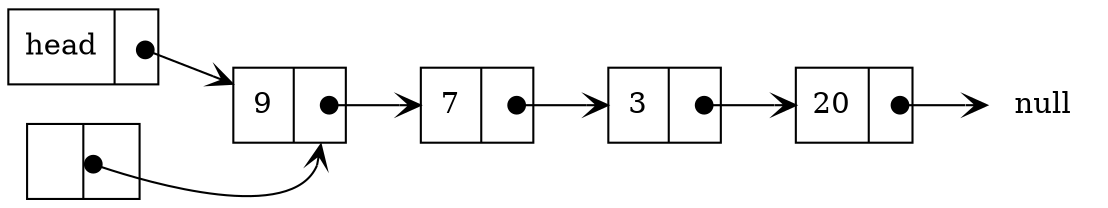 digraph single_linked_list {
        rankdir=LR;
        node [shape=record];
        head [label="{ head | <ref>  }"]
        c [label="{ 9 | <ref>  }"]
        b [label="{ 7 | <ref>  }"]
        a [label="{ 3 | <ref>  }"]
        d [label="{ 20 | <ref>  }"]
        temp_node [label="{ | <ref>  }"]
        null [shape=none, label="null"];
        head:ref:c -> c[arrowhead=vee, arrowtail=dot, dir=both, tailclip=false];
        a:ref:c -> d[arrowhead=vee, arrowtail=dot, dir=both, tailclip=false];
        b:ref:c -> a[arrowhead=vee, arrowtail=dot, dir=both, tailclip=false];
        c:ref:c -> b[arrowhead=vee, arrowtail=dot, dir=both, tailclip=false];
        d:ref:c -> null[arrowhead=vee, arrowtail=dot, dir=both, tailclip=false];
        temp_node -> c:ref[arrowhead=vee, arrowtail=dot, dir=both, tailclip=false];
}

